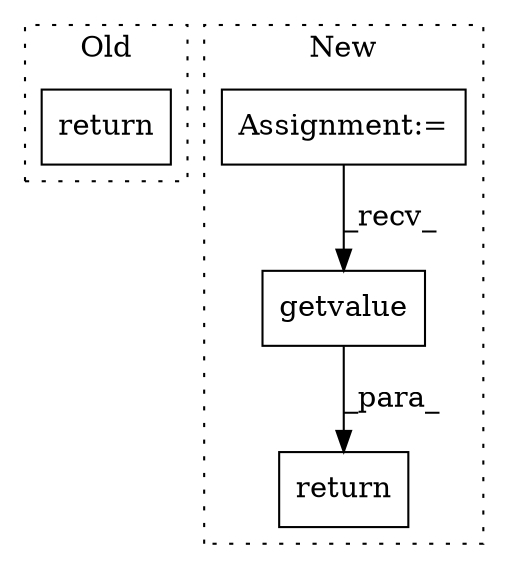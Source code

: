 digraph G {
subgraph cluster0 {
1 [label="return" a="41" s="14772" l="7" shape="box"];
label = "Old";
style="dotted";
}
subgraph cluster1 {
2 [label="getvalue" a="32" s="16026" l="10" shape="box"];
3 [label="return" a="41" s="16015" l="7" shape="box"];
4 [label="Assignment:=" a="7" s="15737" l="1" shape="box"];
label = "New";
style="dotted";
}
2 -> 3 [label="_para_"];
4 -> 2 [label="_recv_"];
}